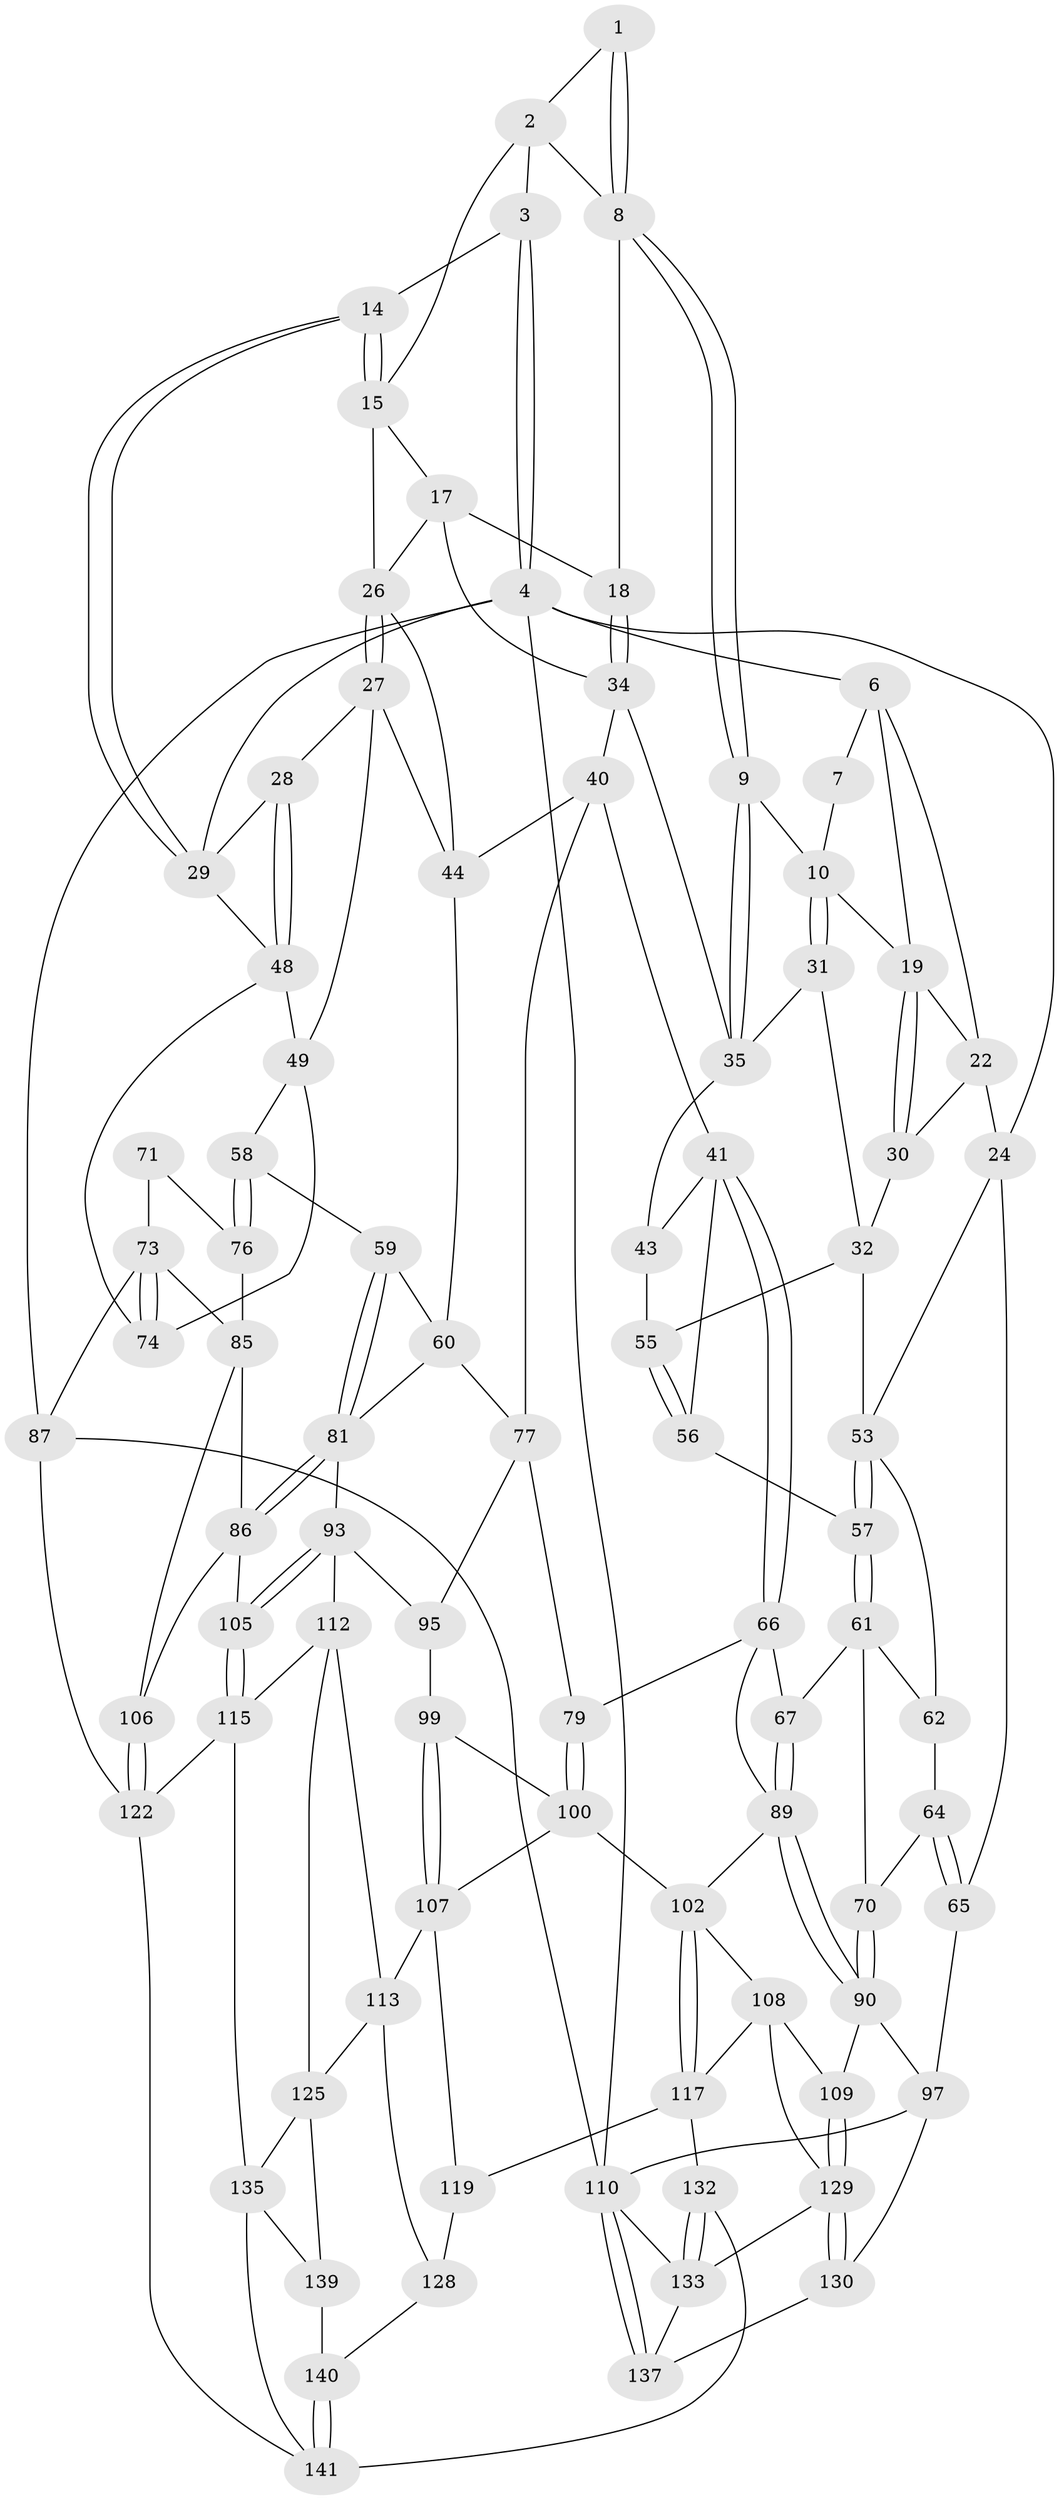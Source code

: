 // original degree distribution, {3: 0.02112676056338028, 4: 0.20422535211267606, 6: 0.20422535211267606, 5: 0.5704225352112676}
// Generated by graph-tools (version 1.1) at 2025/11/02/27/25 16:11:51]
// undirected, 86 vertices, 188 edges
graph export_dot {
graph [start="1"]
  node [color=gray90,style=filled];
  1 [pos="+0.4019748995424887+0"];
  2 [pos="+0.6654509469918111+0",super="+12"];
  3 [pos="+1+0"];
  4 [pos="+1+0",super="+5"];
  6 [pos="+0+0",super="+21"];
  7 [pos="+0.33465469230611194+0"];
  8 [pos="+0.41356198352502327+0.029035485372738173",super="+13"];
  9 [pos="+0.3788418703018946+0.13702374334804543"];
  10 [pos="+0.2854002196667234+0.14539941945345677",super="+11"];
  14 [pos="+0.8490107493292779+0.09600826405811214"];
  15 [pos="+0.6943157059962844+0",super="+16"];
  17 [pos="+0.6026511869899372+0.17377889540317962",super="+37"];
  18 [pos="+0.5665199244285415+0.13486007559612223"];
  19 [pos="+0.1734704591656632+0.08867420021482508",super="+20"];
  22 [pos="+0.017813661662604882+0.22318730894623703",super="+23"];
  24 [pos="+0+0.2642398010199597",super="+25"];
  26 [pos="+0.7650715210349635+0.16108389481924612",super="+36"];
  27 [pos="+0.8222954341222751+0.18345077367691767",super="+47"];
  28 [pos="+0.8443204561973773+0.1787981534939379"];
  29 [pos="+0.8469018254586681+0.1757181266167297",super="+33"];
  30 [pos="+0.16087980409858932+0.16737927504248631"];
  31 [pos="+0.23938100242163582+0.2160965406785815"];
  32 [pos="+0.22483741648995395+0.22830086409225467",super="+52"];
  34 [pos="+0.4387389800838823+0.18518200573917262",super="+39"];
  35 [pos="+0.37890980496829046+0.13714302215847377",super="+38"];
  40 [pos="+0.498011213630978+0.39930530931242886",super="+46"];
  41 [pos="+0.47558167249527367+0.40866653589095897",super="+42"];
  43 [pos="+0.3443040637962743+0.2901086004249487"];
  44 [pos="+0.6956035061043144+0.29871907705129486",super="+45"];
  48 [pos="+0.9100940198579022+0.2926880571611799",super="+51"];
  49 [pos="+0.8453989893219837+0.4235001575011692",super="+50"];
  53 [pos="+0.13310202592596887+0.3019039206511908",super="+54"];
  55 [pos="+0.26641877116591084+0.29544757095578805"];
  56 [pos="+0.24428854774253556+0.3943781475116179"];
  57 [pos="+0.22189172370512478+0.4054017088702315"];
  58 [pos="+0.8212387377243383+0.44074941237163007"];
  59 [pos="+0.7983960122845718+0.4532391545405763"];
  60 [pos="+0.7283032887222193+0.4531710195435756",super="+83"];
  61 [pos="+0.2137879650964818+0.4299595046056321",super="+68"];
  62 [pos="+0.15923395562264883+0.45845468182169147",super="+63"];
  64 [pos="+0+0.5271925165621326",super="+69"];
  65 [pos="+0+0.5273991041363915"];
  66 [pos="+0.41401091925482336+0.5218282924144968",super="+80"];
  67 [pos="+0.3730476243821324+0.5334448677549092"];
  70 [pos="+0.1978397195198164+0.6198795189349656"];
  71 [pos="+0.93920792993158+0.4929605950667442",super="+72"];
  73 [pos="+1+0.5377577462786579",super="+88"];
  74 [pos="+1+0.390648622074072",super="+75"];
  76 [pos="+0.9357134075993702+0.5739888133182844",super="+84"];
  77 [pos="+0.6325002316904511+0.5982378238316118",super="+78"];
  79 [pos="+0.46069778535188693+0.6537669885363884"];
  81 [pos="+0.8418776699547272+0.6560723573417574",super="+82"];
  85 [pos="+0.8682406971300374+0.6710995606867084",super="+92"];
  86 [pos="+0.8672639003987268+0.6712902358903406",super="+104"];
  87 [pos="+1+1"];
  89 [pos="+0.23700495041317088+0.6741779208717723",super="+91"];
  90 [pos="+0.23000491601121134+0.6781121057728032",super="+96"];
  93 [pos="+0.7143778277469129+0.7370460533636449",super="+94"];
  95 [pos="+0.6343298809203457+0.744616045416946"];
  97 [pos="+0.0746254001246785+0.778823476506091",super="+98"];
  99 [pos="+0.5378414418805695+0.7453613682768604"];
  100 [pos="+0.500225309909956+0.7104030267533402",super="+101"];
  102 [pos="+0.4148663342468018+0.7968102983686133",super="+103"];
  105 [pos="+0.8083958241631294+0.8301125751141669"];
  106 [pos="+0.9376684824564402+0.8274267121048474"];
  107 [pos="+0.5008316857944796+0.8144012130030652",super="+114"];
  108 [pos="+0.2956258733962807+0.7757134809068743",super="+118"];
  109 [pos="+0.2264524619025117+0.7615077536021229"];
  110 [pos="+0+0.931928832796102",super="+111"];
  112 [pos="+0.6362255536196593+0.7749538156677327",super="+116"];
  113 [pos="+0.6040928337598304+0.831651560761163",super="+127"];
  115 [pos="+0.7976560467597137+0.8575181110169589",super="+123"];
  117 [pos="+0.40828068270375534+0.8812449352618454",super="+121"];
  119 [pos="+0.504460738084776+0.8918545360795062",super="+120"];
  122 [pos="+0.9615372016218368+0.986507001832169",super="+124"];
  125 [pos="+0.7369179500719787+0.8725481587943338",super="+126"];
  128 [pos="+0.5935495166712219+0.9108661400158922",super="+138"];
  129 [pos="+0.24844423640351654+0.9599660680453463",super="+131"];
  130 [pos="+0.15076096448695345+0.9151558704194469"];
  132 [pos="+0.3076969847266104+1"];
  133 [pos="+0.28307293594232075+1",super="+134"];
  135 [pos="+0.7310664715112075+1",super="+136"];
  137 [pos="+0.061314459347708974+0.9319340376014703"];
  139 [pos="+0.6352136579711869+0.9199566595766827"];
  140 [pos="+0.5477518090138928+1"];
  141 [pos="+0.5629605091276714+1",super="+142"];
  1 -- 2;
  1 -- 8;
  1 -- 8;
  2 -- 3;
  2 -- 15;
  2 -- 8;
  3 -- 4;
  3 -- 4;
  3 -- 14;
  4 -- 87;
  4 -- 29;
  4 -- 24;
  4 -- 110;
  4 -- 6;
  6 -- 7;
  6 -- 19;
  6 -- 22;
  7 -- 10;
  8 -- 9;
  8 -- 9;
  8 -- 18;
  9 -- 10;
  9 -- 35;
  9 -- 35;
  10 -- 31;
  10 -- 31;
  10 -- 19;
  14 -- 15;
  14 -- 15;
  14 -- 29;
  14 -- 29;
  15 -- 17;
  15 -- 26;
  17 -- 18;
  17 -- 26;
  17 -- 34;
  18 -- 34;
  18 -- 34;
  19 -- 30;
  19 -- 30;
  19 -- 22;
  22 -- 24;
  22 -- 30;
  24 -- 65;
  24 -- 53;
  26 -- 27;
  26 -- 27;
  26 -- 44;
  27 -- 28;
  27 -- 44;
  27 -- 49;
  28 -- 29;
  28 -- 48;
  28 -- 48;
  29 -- 48;
  30 -- 32;
  31 -- 32;
  31 -- 35;
  32 -- 53;
  32 -- 55;
  34 -- 35;
  34 -- 40;
  35 -- 43;
  40 -- 41;
  40 -- 44;
  40 -- 77;
  41 -- 66;
  41 -- 66;
  41 -- 56;
  41 -- 43;
  43 -- 55;
  44 -- 60;
  48 -- 49;
  48 -- 74;
  49 -- 58;
  49 -- 74;
  53 -- 57;
  53 -- 57;
  53 -- 62;
  55 -- 56;
  55 -- 56;
  56 -- 57;
  57 -- 61;
  57 -- 61;
  58 -- 59;
  58 -- 76;
  58 -- 76;
  59 -- 60;
  59 -- 81;
  59 -- 81;
  60 -- 77;
  60 -- 81;
  61 -- 62;
  61 -- 67;
  61 -- 70;
  62 -- 64 [weight=2];
  64 -- 65;
  64 -- 65;
  64 -- 70;
  65 -- 97;
  66 -- 67;
  66 -- 79;
  66 -- 89;
  67 -- 89;
  67 -- 89;
  70 -- 90;
  70 -- 90;
  71 -- 76 [weight=2];
  71 -- 73;
  73 -- 74;
  73 -- 74;
  73 -- 85;
  73 -- 87;
  76 -- 85;
  77 -- 79;
  77 -- 95;
  79 -- 100;
  79 -- 100;
  81 -- 86;
  81 -- 86;
  81 -- 93;
  85 -- 86;
  85 -- 106;
  86 -- 105;
  86 -- 106;
  87 -- 122;
  87 -- 110;
  89 -- 90;
  89 -- 90;
  89 -- 102;
  90 -- 97;
  90 -- 109;
  93 -- 105;
  93 -- 105;
  93 -- 112;
  93 -- 95;
  95 -- 99;
  97 -- 130;
  97 -- 110;
  99 -- 100;
  99 -- 107;
  99 -- 107;
  100 -- 107;
  100 -- 102;
  102 -- 117;
  102 -- 117;
  102 -- 108;
  105 -- 115;
  105 -- 115;
  106 -- 122;
  106 -- 122;
  107 -- 113;
  107 -- 119;
  108 -- 109;
  108 -- 129;
  108 -- 117;
  109 -- 129;
  109 -- 129;
  110 -- 137;
  110 -- 137;
  110 -- 133;
  112 -- 113;
  112 -- 115;
  112 -- 125;
  113 -- 128;
  113 -- 125;
  115 -- 122;
  115 -- 135;
  117 -- 132;
  117 -- 119;
  119 -- 128 [weight=2];
  122 -- 141;
  125 -- 135;
  125 -- 139;
  128 -- 140;
  129 -- 130;
  129 -- 130;
  129 -- 133;
  130 -- 137;
  132 -- 133;
  132 -- 133;
  132 -- 141;
  133 -- 137;
  135 -- 141;
  135 -- 139;
  139 -- 140;
  140 -- 141;
  140 -- 141;
}
